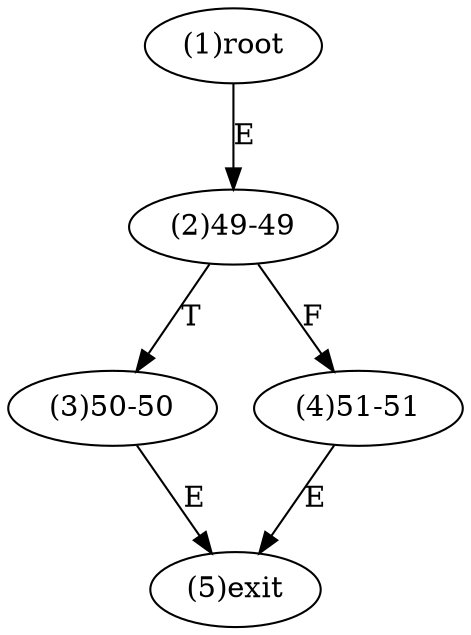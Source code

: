 digraph "" { 
1[ label="(1)root"];
2[ label="(2)49-49"];
3[ label="(3)50-50"];
4[ label="(4)51-51"];
5[ label="(5)exit"];
1->2[ label="E"];
2->4[ label="F"];
2->3[ label="T"];
3->5[ label="E"];
4->5[ label="E"];
}